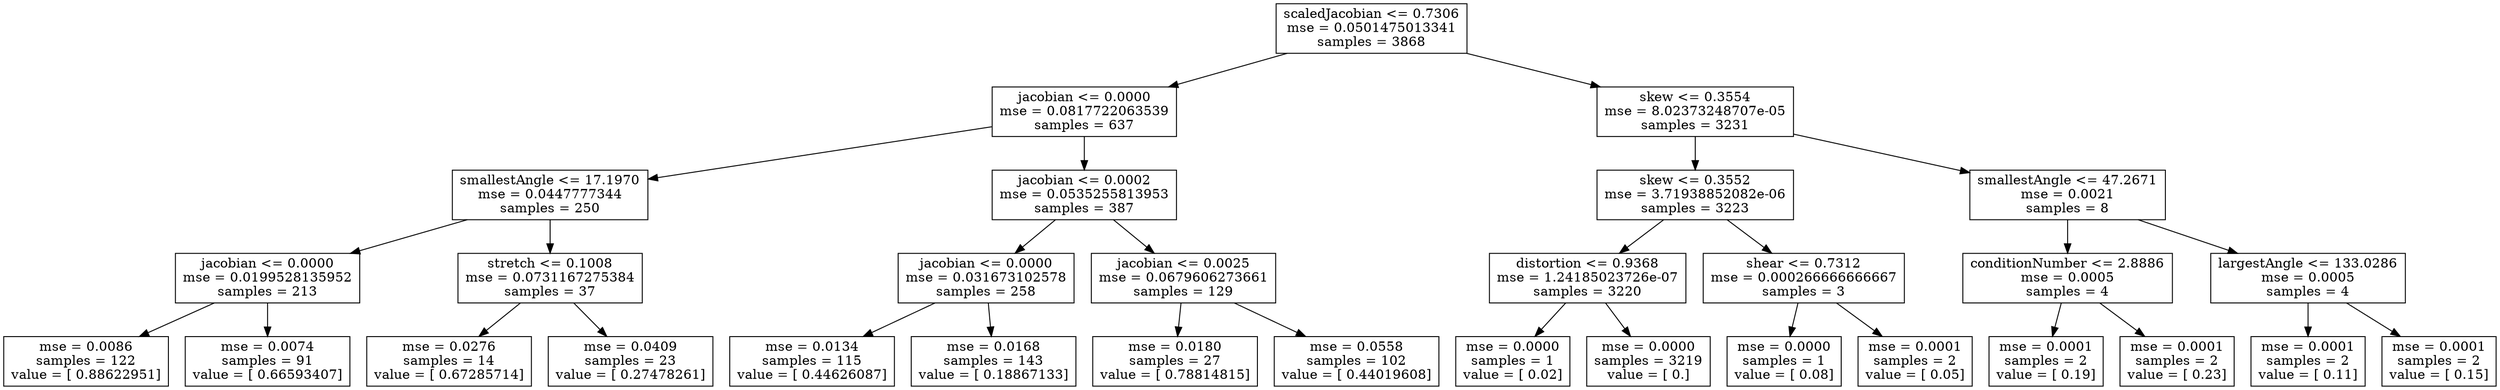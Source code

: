 digraph Tree {
0 [label="scaledJacobian <= 0.7306\nmse = 0.0501475013341\nsamples = 3868", shape="box"] ;
1 [label="jacobian <= 0.0000\nmse = 0.0817722063539\nsamples = 637", shape="box"] ;
0 -> 1 ;
2 [label="smallestAngle <= 17.1970\nmse = 0.0447777344\nsamples = 250", shape="box"] ;
1 -> 2 ;
3 [label="jacobian <= 0.0000\nmse = 0.0199528135952\nsamples = 213", shape="box"] ;
2 -> 3 ;
4 [label="mse = 0.0086\nsamples = 122\nvalue = [ 0.88622951]", shape="box"] ;
3 -> 4 ;
5 [label="mse = 0.0074\nsamples = 91\nvalue = [ 0.66593407]", shape="box"] ;
3 -> 5 ;
6 [label="stretch <= 0.1008\nmse = 0.0731167275384\nsamples = 37", shape="box"] ;
2 -> 6 ;
7 [label="mse = 0.0276\nsamples = 14\nvalue = [ 0.67285714]", shape="box"] ;
6 -> 7 ;
8 [label="mse = 0.0409\nsamples = 23\nvalue = [ 0.27478261]", shape="box"] ;
6 -> 8 ;
9 [label="jacobian <= 0.0002\nmse = 0.0535255813953\nsamples = 387", shape="box"] ;
1 -> 9 ;
10 [label="jacobian <= 0.0000\nmse = 0.031673102578\nsamples = 258", shape="box"] ;
9 -> 10 ;
11 [label="mse = 0.0134\nsamples = 115\nvalue = [ 0.44626087]", shape="box"] ;
10 -> 11 ;
12 [label="mse = 0.0168\nsamples = 143\nvalue = [ 0.18867133]", shape="box"] ;
10 -> 12 ;
13 [label="jacobian <= 0.0025\nmse = 0.0679606273661\nsamples = 129", shape="box"] ;
9 -> 13 ;
14 [label="mse = 0.0180\nsamples = 27\nvalue = [ 0.78814815]", shape="box"] ;
13 -> 14 ;
15 [label="mse = 0.0558\nsamples = 102\nvalue = [ 0.44019608]", shape="box"] ;
13 -> 15 ;
16 [label="skew <= 0.3554\nmse = 8.02373248707e-05\nsamples = 3231", shape="box"] ;
0 -> 16 ;
17 [label="skew <= 0.3552\nmse = 3.71938852082e-06\nsamples = 3223", shape="box"] ;
16 -> 17 ;
18 [label="distortion <= 0.9368\nmse = 1.24185023726e-07\nsamples = 3220", shape="box"] ;
17 -> 18 ;
19 [label="mse = 0.0000\nsamples = 1\nvalue = [ 0.02]", shape="box"] ;
18 -> 19 ;
20 [label="mse = 0.0000\nsamples = 3219\nvalue = [ 0.]", shape="box"] ;
18 -> 20 ;
21 [label="shear <= 0.7312\nmse = 0.000266666666667\nsamples = 3", shape="box"] ;
17 -> 21 ;
22 [label="mse = 0.0000\nsamples = 1\nvalue = [ 0.08]", shape="box"] ;
21 -> 22 ;
23 [label="mse = 0.0001\nsamples = 2\nvalue = [ 0.05]", shape="box"] ;
21 -> 23 ;
24 [label="smallestAngle <= 47.2671\nmse = 0.0021\nsamples = 8", shape="box"] ;
16 -> 24 ;
25 [label="conditionNumber <= 2.8886\nmse = 0.0005\nsamples = 4", shape="box"] ;
24 -> 25 ;
26 [label="mse = 0.0001\nsamples = 2\nvalue = [ 0.19]", shape="box"] ;
25 -> 26 ;
27 [label="mse = 0.0001\nsamples = 2\nvalue = [ 0.23]", shape="box"] ;
25 -> 27 ;
28 [label="largestAngle <= 133.0286\nmse = 0.0005\nsamples = 4", shape="box"] ;
24 -> 28 ;
29 [label="mse = 0.0001\nsamples = 2\nvalue = [ 0.11]", shape="box"] ;
28 -> 29 ;
30 [label="mse = 0.0001\nsamples = 2\nvalue = [ 0.15]", shape="box"] ;
28 -> 30 ;
}